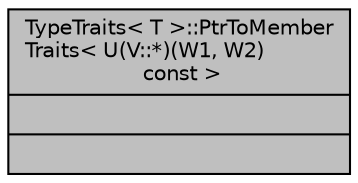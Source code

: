 digraph "TypeTraits&lt; T &gt;::PtrToMemberTraits&lt; U(V::*)(W1, W2) const  &gt;"
{
  edge [fontname="Helvetica",fontsize="10",labelfontname="Helvetica",labelfontsize="10"];
  node [fontname="Helvetica",fontsize="10",shape=record];
  Node1 [label="{TypeTraits\< T \>::PtrToMember\lTraits\< U(V::*)(W1, W2)\l const  \>\n||}",height=0.2,width=0.4,color="black", fillcolor="grey75", style="filled", fontcolor="black"];
}
